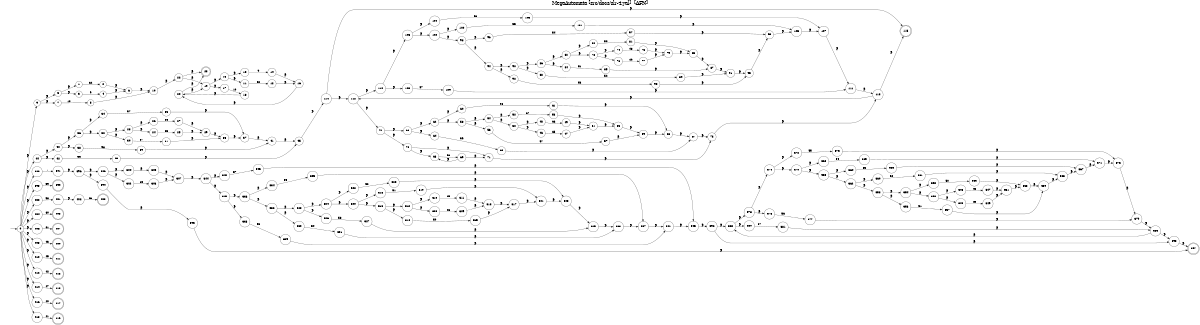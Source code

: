 digraph "Resultado Automata AFN" {
	label = "MegaAutomata [src/docs/slr-4.yal]  [AFN]"
	labelloc  =  t
	fontsize  = 25
	rankdir=LR size="8,5"
	node [shape=doublecircle]
	23
	115
	397
	399
	403
	405
	407
	409
	411
	413
	415
	417
	419
	node [shape=circle]
	0
	node [shape=none]
	""
	""-> 0 [label=""]
	node [shape=circle]
	1 -> 2[label="32"]
	3 -> 4[label="9"]
	5 -> 1[label="€"]
	5 -> 3[label="€"]
	2 -> 6[label="€"]
	4 -> 6[label="€"]
	7 -> 8[label="10"]
	9 -> 5[label="€"]
	9 -> 7[label="€"]
	6 -> 10[label="€"]
	8 -> 10[label="€"]
	11 -> 12[label="32"]
	13 -> 14[label="9"]
	15 -> 11[label="€"]
	15 -> 13[label="€"]
	12 -> 16[label="€"]
	14 -> 16[label="€"]
	17 -> 18[label="10"]
	19 -> 15[label="€"]
	19 -> 17[label="€"]
	16 -> 20[label="€"]
	18 -> 20[label="€"]
	20 -> 19[label="€"]
	22 -> 23[label="€"]
	22 -> 19[label="€"]
	20 -> 23[label="€"]
	10 -> 22[label="€"]
	0 -> 9[label="€"]
	24 -> 25[label="65"]
	26 -> 27[label="66"]
	28 -> 24[label="€"]
	28 -> 26[label="€"]
	25 -> 29[label="€"]
	27 -> 29[label="€"]
	30 -> 31[label="67"]
	32 -> 28[label="€"]
	32 -> 30[label="€"]
	29 -> 33[label="€"]
	31 -> 33[label="€"]
	34 -> 35[label="97"]
	36 -> 32[label="€"]
	36 -> 34[label="€"]
	33 -> 37[label="€"]
	35 -> 37[label="€"]
	38 -> 39[label="98"]
	40 -> 36[label="€"]
	40 -> 38[label="€"]
	37 -> 41[label="€"]
	39 -> 41[label="€"]
	42 -> 43[label="99"]
	44 -> 40[label="€"]
	44 -> 42[label="€"]
	41 -> 45[label="€"]
	43 -> 45[label="€"]
	46 -> 47[label="65"]
	48 -> 49[label="66"]
	50 -> 46[label="€"]
	50 -> 48[label="€"]
	47 -> 51[label="€"]
	49 -> 51[label="€"]
	52 -> 53[label="67"]
	54 -> 50[label="€"]
	54 -> 52[label="€"]
	51 -> 55[label="€"]
	53 -> 55[label="€"]
	56 -> 57[label="97"]
	58 -> 54[label="€"]
	58 -> 56[label="€"]
	55 -> 59[label="€"]
	57 -> 59[label="€"]
	60 -> 61[label="98"]
	62 -> 58[label="€"]
	62 -> 60[label="€"]
	59 -> 63[label="€"]
	61 -> 63[label="€"]
	64 -> 65[label="99"]
	66 -> 62[label="€"]
	66 -> 64[label="€"]
	63 -> 67[label="€"]
	65 -> 67[label="€"]
	68 -> 69[label="95"]
	69 -> 68[label="€"]
	70 -> 71[label="€"]
	70 -> 68[label="€"]
	69 -> 71[label="€"]
	72 -> 66[label="€"]
	72 -> 70[label="€"]
	67 -> 73[label="€"]
	71 -> 73[label="€"]
	74 -> 75[label="48"]
	76 -> 77[label="49"]
	78 -> 74[label="€"]
	78 -> 76[label="€"]
	75 -> 79[label="€"]
	77 -> 79[label="€"]
	80 -> 81[label="50"]
	82 -> 78[label="€"]
	82 -> 80[label="€"]
	79 -> 83[label="€"]
	81 -> 83[label="€"]
	84 -> 85[label="51"]
	86 -> 82[label="€"]
	86 -> 84[label="€"]
	83 -> 87[label="€"]
	85 -> 87[label="€"]
	88 -> 89[label="52"]
	90 -> 86[label="€"]
	90 -> 88[label="€"]
	87 -> 91[label="€"]
	89 -> 91[label="€"]
	92 -> 93[label="53"]
	94 -> 90[label="€"]
	94 -> 92[label="€"]
	91 -> 95[label="€"]
	93 -> 95[label="€"]
	96 -> 97[label="54"]
	98 -> 94[label="€"]
	98 -> 96[label="€"]
	95 -> 99[label="€"]
	97 -> 99[label="€"]
	100 -> 101[label="55"]
	102 -> 98[label="€"]
	102 -> 100[label="€"]
	99 -> 103[label="€"]
	101 -> 103[label="€"]
	104 -> 105[label="56"]
	106 -> 102[label="€"]
	106 -> 104[label="€"]
	103 -> 107[label="€"]
	105 -> 107[label="€"]
	108 -> 109[label="57"]
	110 -> 106[label="€"]
	110 -> 108[label="€"]
	107 -> 111[label="€"]
	109 -> 111[label="€"]
	112 -> 72[label="€"]
	112 -> 110[label="€"]
	73 -> 113[label="€"]
	111 -> 113[label="€"]
	113 -> 112[label="€"]
	114 -> 115[label="€"]
	114 -> 112[label="€"]
	113 -> 115[label="€"]
	45 -> 114[label="€"]
	0 -> 44[label="€"]
	300 -> 301[label="."]
	302 -> 303[label="69"]
	304 -> 305[label="€"]
	306 -> 302[label="€"]
	306 -> 304[label="€"]
	303 -> 307[label="€"]
	305 -> 307[label="€"]
	308 -> 309[label="48"]
	310 -> 311[label="49"]
	312 -> 308[label="€"]
	312 -> 310[label="€"]
	309 -> 313[label="€"]
	311 -> 313[label="€"]
	314 -> 315[label="50"]
	316 -> 312[label="€"]
	316 -> 314[label="€"]
	313 -> 317[label="€"]
	315 -> 317[label="€"]
	318 -> 319[label="51"]
	320 -> 316[label="€"]
	320 -> 318[label="€"]
	317 -> 321[label="€"]
	319 -> 321[label="€"]
	322 -> 323[label="52"]
	324 -> 320[label="€"]
	324 -> 322[label="€"]
	321 -> 325[label="€"]
	323 -> 325[label="€"]
	326 -> 327[label="53"]
	328 -> 324[label="€"]
	328 -> 326[label="€"]
	325 -> 329[label="€"]
	327 -> 329[label="€"]
	330 -> 331[label="54"]
	332 -> 328[label="€"]
	332 -> 330[label="€"]
	329 -> 333[label="€"]
	331 -> 333[label="€"]
	334 -> 335[label="55"]
	336 -> 332[label="€"]
	336 -> 334[label="€"]
	333 -> 337[label="€"]
	335 -> 337[label="€"]
	338 -> 339[label="56"]
	340 -> 336[label="€"]
	340 -> 338[label="€"]
	337 -> 341[label="€"]
	339 -> 341[label="€"]
	342 -> 343[label="57"]
	344 -> 340[label="€"]
	344 -> 342[label="€"]
	341 -> 345[label="€"]
	343 -> 345[label="€"]
	346 -> 347[label="48"]
	348 -> 349[label="49"]
	350 -> 346[label="€"]
	350 -> 348[label="€"]
	347 -> 351[label="€"]
	349 -> 351[label="€"]
	352 -> 353[label="50"]
	354 -> 350[label="€"]
	354 -> 352[label="€"]
	351 -> 355[label="€"]
	353 -> 355[label="€"]
	356 -> 357[label="51"]
	358 -> 354[label="€"]
	358 -> 356[label="€"]
	355 -> 359[label="€"]
	357 -> 359[label="€"]
	360 -> 361[label="52"]
	362 -> 358[label="€"]
	362 -> 360[label="€"]
	359 -> 363[label="€"]
	361 -> 363[label="€"]
	364 -> 365[label="53"]
	366 -> 362[label="€"]
	366 -> 364[label="€"]
	363 -> 367[label="€"]
	365 -> 367[label="€"]
	368 -> 369[label="54"]
	370 -> 366[label="€"]
	370 -> 368[label="€"]
	367 -> 371[label="€"]
	369 -> 371[label="€"]
	372 -> 373[label="55"]
	374 -> 370[label="€"]
	374 -> 372[label="€"]
	371 -> 375[label="€"]
	373 -> 375[label="€"]
	376 -> 377[label="56"]
	378 -> 374[label="€"]
	378 -> 376[label="€"]
	375 -> 379[label="€"]
	377 -> 379[label="€"]
	380 -> 381[label="57"]
	382 -> 378[label="€"]
	382 -> 380[label="€"]
	379 -> 383[label="€"]
	381 -> 383[label="€"]
	383 -> 382[label="€"]
	392 -> 393[label="€"]
	392 -> 382[label="€"]
	383 -> 393[label="€"]
	345 -> 392[label="€"]
	307 -> 344[label="€"]
	394 -> 395[label="€"]
	396 -> 306[label="€"]
	396 -> 394[label="€"]
	393 -> 397[label="€"]
	395 -> 397[label="€"]
	301 -> 396[label="€"]
	0 -> 300[label="€"]
	398 -> 399[label="59"]
	0 -> 398[label="€"]
	400 -> 401[label="58"]
	402 -> 403[label="61"]
	401 -> 402[label="€"]
	0 -> 400[label="€"]
	404 -> 405[label="60"]
	0 -> 404[label="€"]
	406 -> 407[label="61"]
	0 -> 406[label="€"]
	408 -> 409[label="43"]
	0 -> 408[label="€"]
	410 -> 411[label="45"]
	0 -> 410[label="€"]
	412 -> 413[label="42"]
	0 -> 412[label="€"]
	414 -> 415[label="47"]
	0 -> 414[label="€"]
	416 -> 417[label="40"]
	0 -> 416[label="€"]
	418 -> 419[label="41"]
	0 -> 418[label="€"]
}